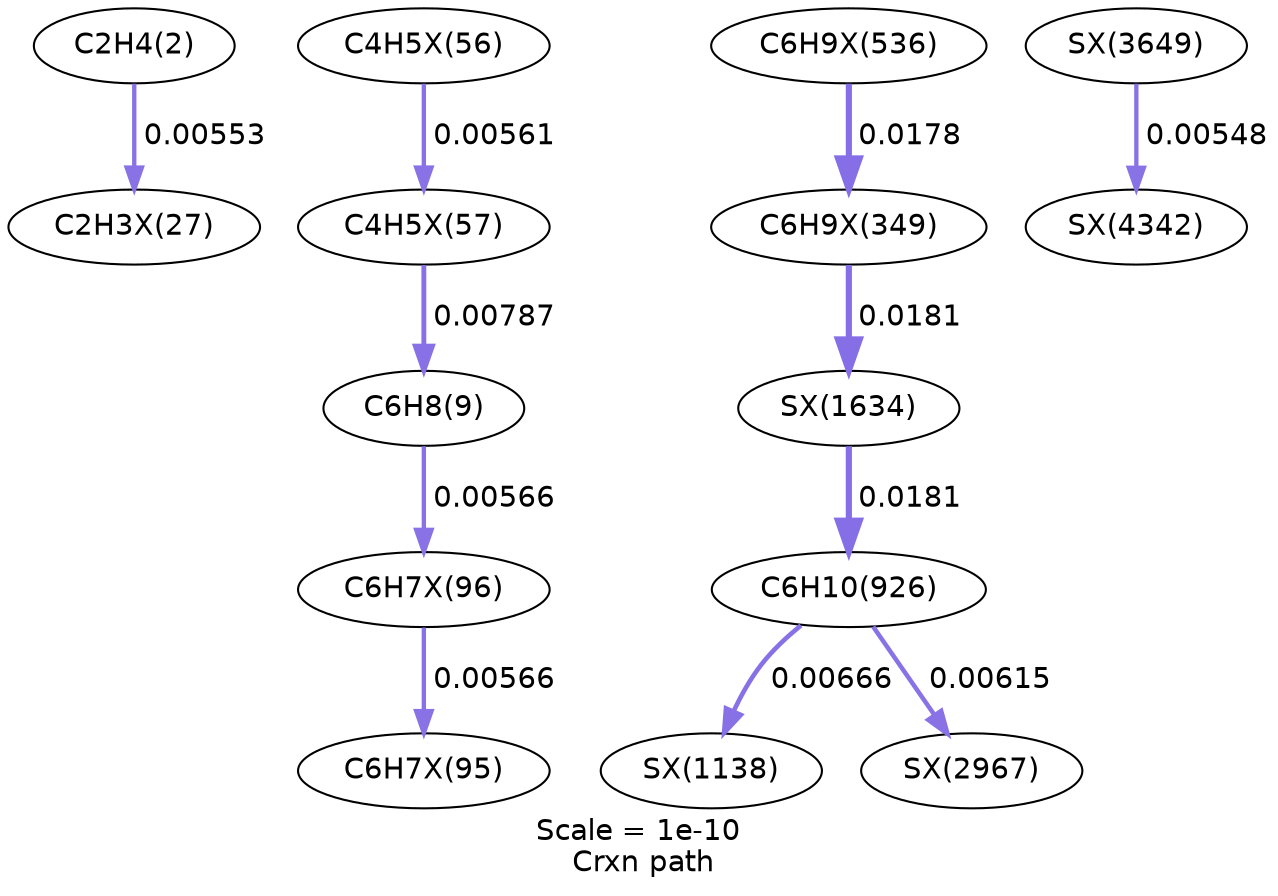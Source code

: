 digraph reaction_paths {
center=1;
s5 -> s48[fontname="Helvetica", style="setlinewidth(2.08)", arrowsize=1.04, color="0.7, 0.506, 0.9"
, label=" 0.00553"];
s59 -> s60[fontname="Helvetica", style="setlinewidth(2.09)", arrowsize=1.04, color="0.7, 0.506, 0.9"
, label=" 0.00561"];
s60 -> s9[fontname="Helvetica", style="setlinewidth(2.34)", arrowsize=1.17, color="0.7, 0.508, 0.9"
, label=" 0.00787"];
s9 -> s70[fontname="Helvetica", style="setlinewidth(2.09)", arrowsize=1.05, color="0.7, 0.506, 0.9"
, label=" 0.00566"];
s70 -> s69[fontname="Helvetica", style="setlinewidth(2.09)", arrowsize=1.05, color="0.7, 0.506, 0.9"
, label=" 0.00566"];
s22 -> s134[fontname="Helvetica", style="setlinewidth(2.22)", arrowsize=1.11, color="0.7, 0.507, 0.9"
, label=" 0.00666"];
s113 -> s93[fontname="Helvetica", style="setlinewidth(2.96)", arrowsize=1.48, color="0.7, 0.518, 0.9"
, label=" 0.0178"];
s93 -> s148[fontname="Helvetica", style="setlinewidth(2.97)", arrowsize=1.49, color="0.7, 0.518, 0.9"
, label=" 0.0181"];
s148 -> s22[fontname="Helvetica", style="setlinewidth(2.97)", arrowsize=1.49, color="0.7, 0.518, 0.9"
, label=" 0.0181"];
s22 -> s169[fontname="Helvetica", style="setlinewidth(2.16)", arrowsize=1.08, color="0.7, 0.506, 0.9"
, label=" 0.00615"];
s187 -> s210[fontname="Helvetica", style="setlinewidth(2.07)", arrowsize=1.03, color="0.7, 0.505, 0.9"
, label=" 0.00548"];
s5 [ fontname="Helvetica", label="C2H4(2)"];
s9 [ fontname="Helvetica", label="C6H8(9)"];
s22 [ fontname="Helvetica", label="C6H10(926)"];
s48 [ fontname="Helvetica", label="C2H3X(27)"];
s59 [ fontname="Helvetica", label="C4H5X(56)"];
s60 [ fontname="Helvetica", label="C4H5X(57)"];
s69 [ fontname="Helvetica", label="C6H7X(95)"];
s70 [ fontname="Helvetica", label="C6H7X(96)"];
s93 [ fontname="Helvetica", label="C6H9X(349)"];
s113 [ fontname="Helvetica", label="C6H9X(536)"];
s134 [ fontname="Helvetica", label="SX(1138)"];
s148 [ fontname="Helvetica", label="SX(1634)"];
s169 [ fontname="Helvetica", label="SX(2967)"];
s187 [ fontname="Helvetica", label="SX(3649)"];
s210 [ fontname="Helvetica", label="SX(4342)"];
 label = "Scale = 1e-10\l Crxn path";
 fontname = "Helvetica";
}
